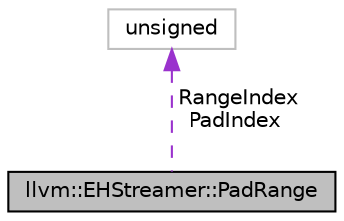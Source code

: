 digraph "llvm::EHStreamer::PadRange"
{
 // LATEX_PDF_SIZE
  bgcolor="transparent";
  edge [fontname="Helvetica",fontsize="10",labelfontname="Helvetica",labelfontsize="10"];
  node [fontname="Helvetica",fontsize="10",shape=record];
  Node1 [label="llvm::EHStreamer::PadRange",height=0.2,width=0.4,color="black", fillcolor="grey75", style="filled", fontcolor="black",tooltip="Structure holding a try-range and the associated landing pad."];
  Node2 -> Node1 [dir="back",color="darkorchid3",fontsize="10",style="dashed",label=" RangeIndex\nPadIndex" ,fontname="Helvetica"];
  Node2 [label="unsigned",height=0.2,width=0.4,color="grey75",tooltip=" "];
}
